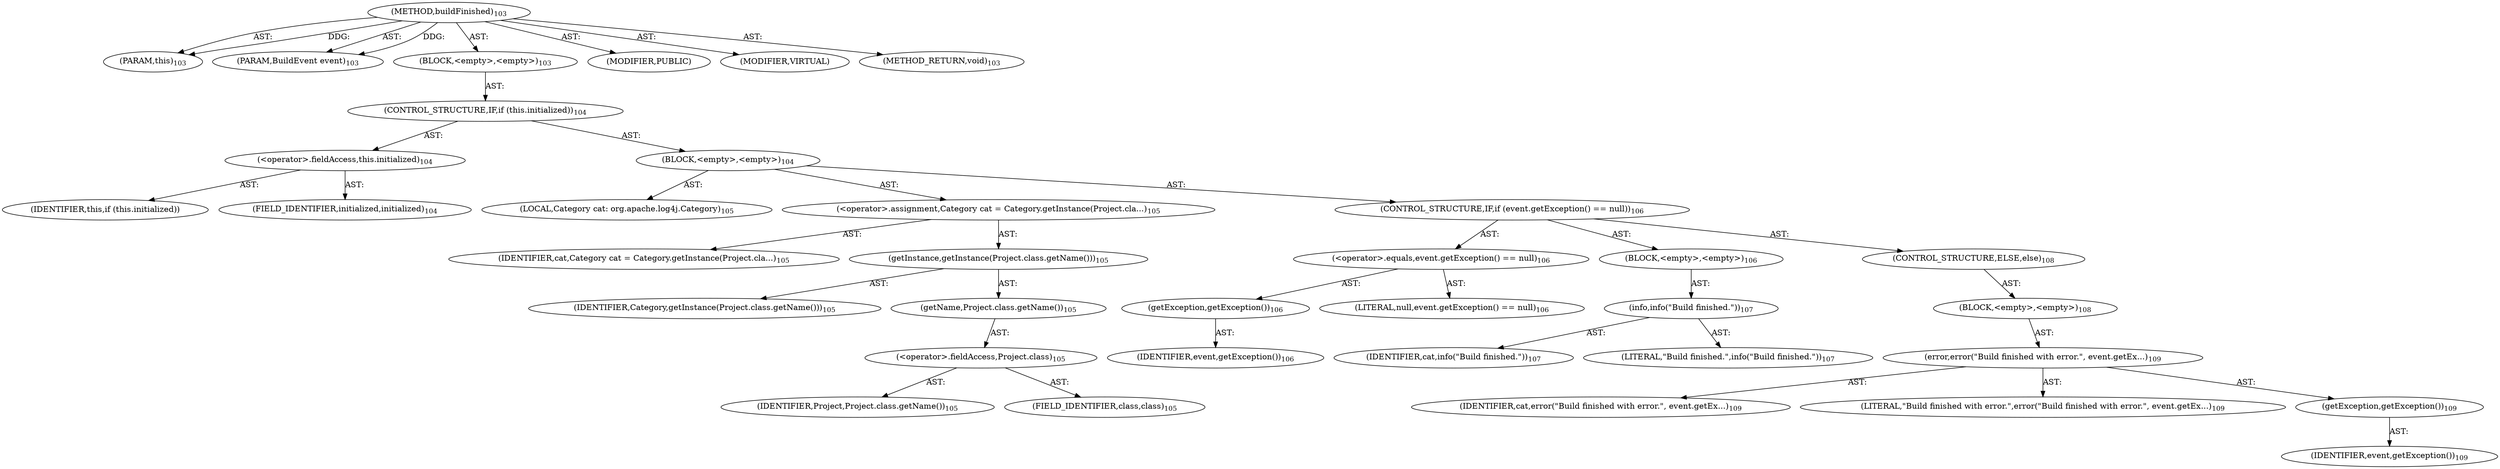 digraph "buildFinished" {  
"111669149698" [label = <(METHOD,buildFinished)<SUB>103</SUB>> ]
"115964116995" [label = <(PARAM,this)<SUB>103</SUB>> ]
"115964116996" [label = <(PARAM,BuildEvent event)<SUB>103</SUB>> ]
"25769803781" [label = <(BLOCK,&lt;empty&gt;,&lt;empty&gt;)<SUB>103</SUB>> ]
"47244640259" [label = <(CONTROL_STRUCTURE,IF,if (this.initialized))<SUB>104</SUB>> ]
"30064771092" [label = <(&lt;operator&gt;.fieldAccess,this.initialized)<SUB>104</SUB>> ]
"68719476750" [label = <(IDENTIFIER,this,if (this.initialized))> ]
"55834574853" [label = <(FIELD_IDENTIFIER,initialized,initialized)<SUB>104</SUB>> ]
"25769803782" [label = <(BLOCK,&lt;empty&gt;,&lt;empty&gt;)<SUB>104</SUB>> ]
"94489280515" [label = <(LOCAL,Category cat: org.apache.log4j.Category)<SUB>105</SUB>> ]
"30064771093" [label = <(&lt;operator&gt;.assignment,Category cat = Category.getInstance(Project.cla...)<SUB>105</SUB>> ]
"68719476751" [label = <(IDENTIFIER,cat,Category cat = Category.getInstance(Project.cla...)<SUB>105</SUB>> ]
"30064771094" [label = <(getInstance,getInstance(Project.class.getName()))<SUB>105</SUB>> ]
"68719476752" [label = <(IDENTIFIER,Category,getInstance(Project.class.getName()))<SUB>105</SUB>> ]
"30064771095" [label = <(getName,Project.class.getName())<SUB>105</SUB>> ]
"30064771096" [label = <(&lt;operator&gt;.fieldAccess,Project.class)<SUB>105</SUB>> ]
"68719476753" [label = <(IDENTIFIER,Project,Project.class.getName())<SUB>105</SUB>> ]
"55834574854" [label = <(FIELD_IDENTIFIER,class,class)<SUB>105</SUB>> ]
"47244640260" [label = <(CONTROL_STRUCTURE,IF,if (event.getException() == null))<SUB>106</SUB>> ]
"30064771097" [label = <(&lt;operator&gt;.equals,event.getException() == null)<SUB>106</SUB>> ]
"30064771098" [label = <(getException,getException())<SUB>106</SUB>> ]
"68719476754" [label = <(IDENTIFIER,event,getException())<SUB>106</SUB>> ]
"90194313222" [label = <(LITERAL,null,event.getException() == null)<SUB>106</SUB>> ]
"25769803783" [label = <(BLOCK,&lt;empty&gt;,&lt;empty&gt;)<SUB>106</SUB>> ]
"30064771099" [label = <(info,info(&quot;Build finished.&quot;))<SUB>107</SUB>> ]
"68719476755" [label = <(IDENTIFIER,cat,info(&quot;Build finished.&quot;))<SUB>107</SUB>> ]
"90194313223" [label = <(LITERAL,&quot;Build finished.&quot;,info(&quot;Build finished.&quot;))<SUB>107</SUB>> ]
"47244640261" [label = <(CONTROL_STRUCTURE,ELSE,else)<SUB>108</SUB>> ]
"25769803784" [label = <(BLOCK,&lt;empty&gt;,&lt;empty&gt;)<SUB>108</SUB>> ]
"30064771100" [label = <(error,error(&quot;Build finished with error.&quot;, event.getEx...)<SUB>109</SUB>> ]
"68719476756" [label = <(IDENTIFIER,cat,error(&quot;Build finished with error.&quot;, event.getEx...)<SUB>109</SUB>> ]
"90194313224" [label = <(LITERAL,&quot;Build finished with error.&quot;,error(&quot;Build finished with error.&quot;, event.getEx...)<SUB>109</SUB>> ]
"30064771101" [label = <(getException,getException())<SUB>109</SUB>> ]
"68719476757" [label = <(IDENTIFIER,event,getException())<SUB>109</SUB>> ]
"133143986181" [label = <(MODIFIER,PUBLIC)> ]
"133143986182" [label = <(MODIFIER,VIRTUAL)> ]
"128849018882" [label = <(METHOD_RETURN,void)<SUB>103</SUB>> ]
  "111669149698" -> "115964116995"  [ label = "AST: "] 
  "111669149698" -> "115964116996"  [ label = "AST: "] 
  "111669149698" -> "25769803781"  [ label = "AST: "] 
  "111669149698" -> "133143986181"  [ label = "AST: "] 
  "111669149698" -> "133143986182"  [ label = "AST: "] 
  "111669149698" -> "128849018882"  [ label = "AST: "] 
  "25769803781" -> "47244640259"  [ label = "AST: "] 
  "47244640259" -> "30064771092"  [ label = "AST: "] 
  "47244640259" -> "25769803782"  [ label = "AST: "] 
  "30064771092" -> "68719476750"  [ label = "AST: "] 
  "30064771092" -> "55834574853"  [ label = "AST: "] 
  "25769803782" -> "94489280515"  [ label = "AST: "] 
  "25769803782" -> "30064771093"  [ label = "AST: "] 
  "25769803782" -> "47244640260"  [ label = "AST: "] 
  "30064771093" -> "68719476751"  [ label = "AST: "] 
  "30064771093" -> "30064771094"  [ label = "AST: "] 
  "30064771094" -> "68719476752"  [ label = "AST: "] 
  "30064771094" -> "30064771095"  [ label = "AST: "] 
  "30064771095" -> "30064771096"  [ label = "AST: "] 
  "30064771096" -> "68719476753"  [ label = "AST: "] 
  "30064771096" -> "55834574854"  [ label = "AST: "] 
  "47244640260" -> "30064771097"  [ label = "AST: "] 
  "47244640260" -> "25769803783"  [ label = "AST: "] 
  "47244640260" -> "47244640261"  [ label = "AST: "] 
  "30064771097" -> "30064771098"  [ label = "AST: "] 
  "30064771097" -> "90194313222"  [ label = "AST: "] 
  "30064771098" -> "68719476754"  [ label = "AST: "] 
  "25769803783" -> "30064771099"  [ label = "AST: "] 
  "30064771099" -> "68719476755"  [ label = "AST: "] 
  "30064771099" -> "90194313223"  [ label = "AST: "] 
  "47244640261" -> "25769803784"  [ label = "AST: "] 
  "25769803784" -> "30064771100"  [ label = "AST: "] 
  "30064771100" -> "68719476756"  [ label = "AST: "] 
  "30064771100" -> "90194313224"  [ label = "AST: "] 
  "30064771100" -> "30064771101"  [ label = "AST: "] 
  "30064771101" -> "68719476757"  [ label = "AST: "] 
  "111669149698" -> "115964116995"  [ label = "DDG: "] 
  "111669149698" -> "115964116996"  [ label = "DDG: "] 
}

